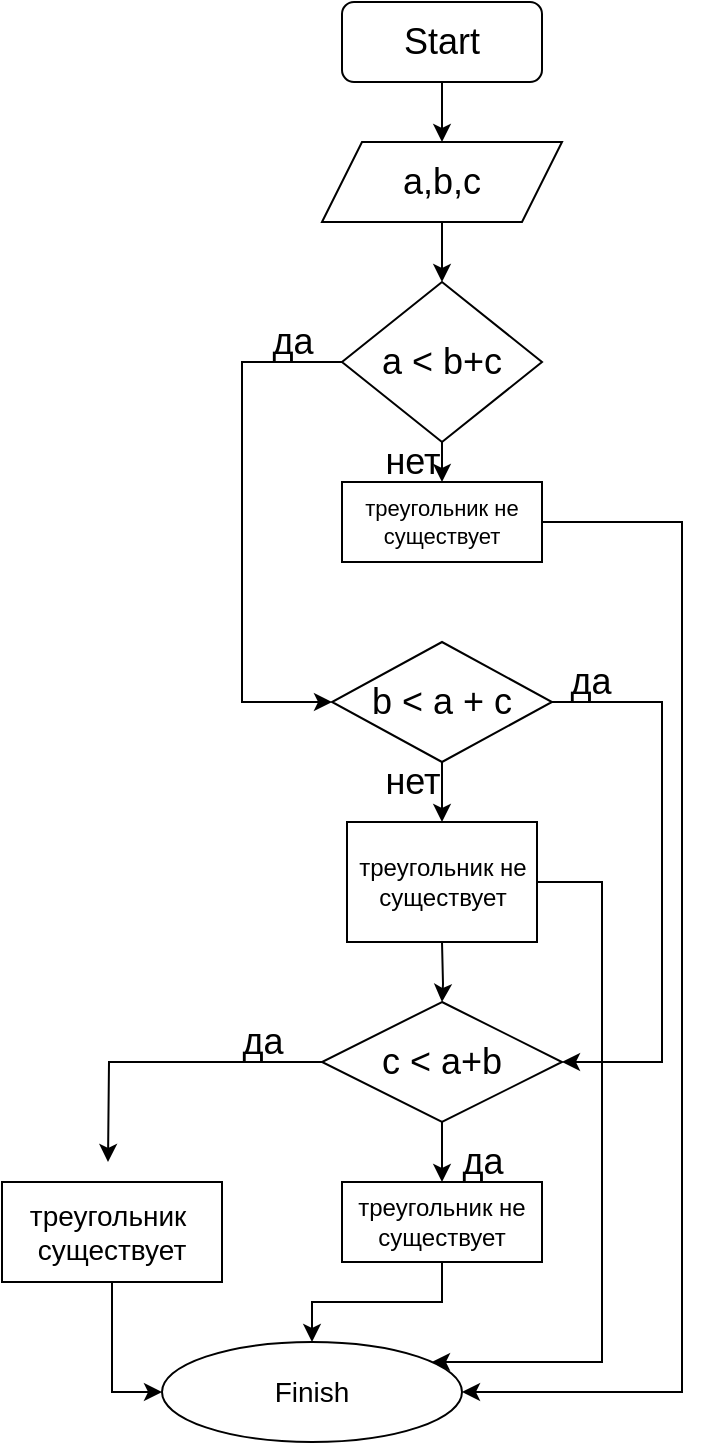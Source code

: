 <mxfile version="20.8.10" type="device"><diagram name="Страница 1" id="nM2ov03JlhF54HnJMB1o"><mxGraphModel dx="1050" dy="629" grid="1" gridSize="10" guides="1" tooltips="1" connect="1" arrows="1" fold="1" page="1" pageScale="1" pageWidth="827" pageHeight="1169" math="0" shadow="0"><root><mxCell id="0"/><mxCell id="1" parent="0"/><mxCell id="9O3yoguzlyjMCG4aL5Hl-4" value="" style="edgeStyle=orthogonalEdgeStyle;rounded=0;orthogonalLoop=1;jettySize=auto;html=1;fontSize=18;" edge="1" parent="1" source="9O3yoguzlyjMCG4aL5Hl-2" target="9O3yoguzlyjMCG4aL5Hl-3"><mxGeometry relative="1" as="geometry"/></mxCell><mxCell id="9O3yoguzlyjMCG4aL5Hl-2" value="&lt;font style=&quot;font-size: 18px;&quot;&gt;Start&lt;/font&gt;" style="rounded=1;whiteSpace=wrap;html=1;" vertex="1" parent="1"><mxGeometry x="270" y="50" width="100" height="40" as="geometry"/></mxCell><mxCell id="9O3yoguzlyjMCG4aL5Hl-6" value="" style="edgeStyle=orthogonalEdgeStyle;rounded=0;orthogonalLoop=1;jettySize=auto;html=1;fontSize=18;" edge="1" parent="1" source="9O3yoguzlyjMCG4aL5Hl-3" target="9O3yoguzlyjMCG4aL5Hl-5"><mxGeometry relative="1" as="geometry"/></mxCell><mxCell id="9O3yoguzlyjMCG4aL5Hl-3" value="a,b,c" style="shape=parallelogram;perimeter=parallelogramPerimeter;whiteSpace=wrap;html=1;fixedSize=1;fontSize=18;" vertex="1" parent="1"><mxGeometry x="260" y="120" width="120" height="40" as="geometry"/></mxCell><mxCell id="9O3yoguzlyjMCG4aL5Hl-8" value="" style="edgeStyle=orthogonalEdgeStyle;rounded=0;orthogonalLoop=1;jettySize=auto;html=1;fontSize=18;" edge="1" parent="1" source="9O3yoguzlyjMCG4aL5Hl-5"><mxGeometry relative="1" as="geometry"><mxPoint x="320" y="290" as="targetPoint"/></mxGeometry></mxCell><mxCell id="9O3yoguzlyjMCG4aL5Hl-23" style="edgeStyle=orthogonalEdgeStyle;rounded=0;orthogonalLoop=1;jettySize=auto;html=1;fontSize=18;" edge="1" parent="1" source="9O3yoguzlyjMCG4aL5Hl-5" target="9O3yoguzlyjMCG4aL5Hl-14"><mxGeometry relative="1" as="geometry"><mxPoint x="230" y="400" as="targetPoint"/><Array as="points"><mxPoint x="220" y="230"/><mxPoint x="220" y="400"/></Array></mxGeometry></mxCell><mxCell id="9O3yoguzlyjMCG4aL5Hl-5" value="a &amp;lt; b+c" style="rhombus;whiteSpace=wrap;html=1;fontSize=18;" vertex="1" parent="1"><mxGeometry x="270" y="190" width="100" height="80" as="geometry"/></mxCell><mxCell id="9O3yoguzlyjMCG4aL5Hl-42" style="edgeStyle=orthogonalEdgeStyle;rounded=0;orthogonalLoop=1;jettySize=auto;html=1;fontSize=18;entryX=1;entryY=0.5;entryDx=0;entryDy=0;" edge="1" parent="1" source="9O3yoguzlyjMCG4aL5Hl-11" target="9O3yoguzlyjMCG4aL5Hl-38"><mxGeometry relative="1" as="geometry"><mxPoint x="440" y="750" as="targetPoint"/><Array as="points"><mxPoint x="440" y="310"/><mxPoint x="440" y="745"/></Array></mxGeometry></mxCell><mxCell id="9O3yoguzlyjMCG4aL5Hl-11" value="треугольник не существует" style="rounded=0;whiteSpace=wrap;html=1;fontSize=11;" vertex="1" parent="1"><mxGeometry x="270" y="290" width="100" height="40" as="geometry"/></mxCell><mxCell id="9O3yoguzlyjMCG4aL5Hl-16" value="" style="edgeStyle=orthogonalEdgeStyle;rounded=0;orthogonalLoop=1;jettySize=auto;html=1;fontSize=18;" edge="1" parent="1" source="9O3yoguzlyjMCG4aL5Hl-14"><mxGeometry relative="1" as="geometry"><mxPoint x="320" y="460" as="targetPoint"/></mxGeometry></mxCell><mxCell id="9O3yoguzlyjMCG4aL5Hl-24" style="edgeStyle=orthogonalEdgeStyle;rounded=0;orthogonalLoop=1;jettySize=auto;html=1;fontSize=18;" edge="1" parent="1" source="9O3yoguzlyjMCG4aL5Hl-14" target="9O3yoguzlyjMCG4aL5Hl-17"><mxGeometry relative="1" as="geometry"><mxPoint x="410" y="580" as="targetPoint"/><Array as="points"><mxPoint x="430" y="400"/><mxPoint x="430" y="580"/></Array></mxGeometry></mxCell><mxCell id="9O3yoguzlyjMCG4aL5Hl-14" value="b &amp;lt; a + c" style="rhombus;whiteSpace=wrap;html=1;fontSize=18;" vertex="1" parent="1"><mxGeometry x="265" y="370" width="110" height="60" as="geometry"/></mxCell><mxCell id="9O3yoguzlyjMCG4aL5Hl-18" value="" style="edgeStyle=orthogonalEdgeStyle;rounded=0;orthogonalLoop=1;jettySize=auto;html=1;fontSize=18;" edge="1" parent="1" target="9O3yoguzlyjMCG4aL5Hl-17"><mxGeometry relative="1" as="geometry"><mxPoint x="320" y="520" as="sourcePoint"/></mxGeometry></mxCell><mxCell id="9O3yoguzlyjMCG4aL5Hl-30" value="" style="edgeStyle=orthogonalEdgeStyle;rounded=0;orthogonalLoop=1;jettySize=auto;html=1;fontSize=12;" edge="1" parent="1" source="9O3yoguzlyjMCG4aL5Hl-17"><mxGeometry relative="1" as="geometry"><mxPoint x="320" y="640" as="targetPoint"/></mxGeometry></mxCell><mxCell id="9O3yoguzlyjMCG4aL5Hl-33" value="" style="edgeStyle=orthogonalEdgeStyle;rounded=0;orthogonalLoop=1;jettySize=auto;html=1;fontSize=12;" edge="1" parent="1" source="9O3yoguzlyjMCG4aL5Hl-17"><mxGeometry relative="1" as="geometry"><mxPoint x="153" y="630" as="targetPoint"/></mxGeometry></mxCell><mxCell id="9O3yoguzlyjMCG4aL5Hl-17" value="c &amp;lt; a+b" style="rhombus;whiteSpace=wrap;html=1;fontSize=18;" vertex="1" parent="1"><mxGeometry x="260" y="550" width="120" height="60" as="geometry"/></mxCell><mxCell id="9O3yoguzlyjMCG4aL5Hl-20" value="нет" style="text;html=1;align=center;verticalAlign=middle;resizable=0;points=[];autosize=1;strokeColor=none;fillColor=none;fontSize=18;" vertex="1" parent="1"><mxGeometry x="280" y="260" width="50" height="40" as="geometry"/></mxCell><mxCell id="9O3yoguzlyjMCG4aL5Hl-22" value="да" style="text;html=1;align=center;verticalAlign=middle;resizable=0;points=[];autosize=1;strokeColor=none;fillColor=none;fontSize=18;" vertex="1" parent="1"><mxGeometry x="225" y="200" width="40" height="40" as="geometry"/></mxCell><mxCell id="9O3yoguzlyjMCG4aL5Hl-25" value="да" style="text;html=1;align=center;verticalAlign=middle;resizable=0;points=[];autosize=1;strokeColor=none;fillColor=none;fontSize=18;" vertex="1" parent="1"><mxGeometry x="374" y="370" width="40" height="40" as="geometry"/></mxCell><mxCell id="9O3yoguzlyjMCG4aL5Hl-26" value="нет" style="text;html=1;align=center;verticalAlign=middle;resizable=0;points=[];autosize=1;strokeColor=none;fillColor=none;fontSize=18;" vertex="1" parent="1"><mxGeometry x="280" y="420" width="50" height="40" as="geometry"/></mxCell><mxCell id="9O3yoguzlyjMCG4aL5Hl-43" style="edgeStyle=orthogonalEdgeStyle;rounded=0;orthogonalLoop=1;jettySize=auto;html=1;fontSize=18;" edge="1" parent="1" source="9O3yoguzlyjMCG4aL5Hl-28" target="9O3yoguzlyjMCG4aL5Hl-38"><mxGeometry relative="1" as="geometry"><mxPoint x="390" y="730" as="targetPoint"/><Array as="points"><mxPoint x="400" y="490"/><mxPoint x="400" y="730"/></Array></mxGeometry></mxCell><mxCell id="9O3yoguzlyjMCG4aL5Hl-28" value="треугольник не&lt;br&gt;существует" style="rounded=0;whiteSpace=wrap;html=1;fontSize=12;" vertex="1" parent="1"><mxGeometry x="272.5" y="460" width="95" height="60" as="geometry"/></mxCell><mxCell id="9O3yoguzlyjMCG4aL5Hl-41" style="edgeStyle=orthogonalEdgeStyle;rounded=0;orthogonalLoop=1;jettySize=auto;html=1;fontSize=18;" edge="1" parent="1" source="9O3yoguzlyjMCG4aL5Hl-31" target="9O3yoguzlyjMCG4aL5Hl-38"><mxGeometry relative="1" as="geometry"/></mxCell><mxCell id="9O3yoguzlyjMCG4aL5Hl-31" value="треугольник не&lt;br&gt;существует" style="rounded=0;whiteSpace=wrap;html=1;fontSize=12;" vertex="1" parent="1"><mxGeometry x="270" y="640" width="100" height="40" as="geometry"/></mxCell><mxCell id="9O3yoguzlyjMCG4aL5Hl-40" style="edgeStyle=orthogonalEdgeStyle;rounded=0;orthogonalLoop=1;jettySize=auto;html=1;entryX=0;entryY=0.5;entryDx=0;entryDy=0;fontSize=18;" edge="1" parent="1" source="9O3yoguzlyjMCG4aL5Hl-34" target="9O3yoguzlyjMCG4aL5Hl-38"><mxGeometry relative="1" as="geometry"/></mxCell><mxCell id="9O3yoguzlyjMCG4aL5Hl-34" value="треугольник&amp;nbsp;&lt;br&gt;существует" style="rounded=0;whiteSpace=wrap;html=1;fontSize=14;" vertex="1" parent="1"><mxGeometry x="100" y="640" width="110" height="50" as="geometry"/></mxCell><mxCell id="9O3yoguzlyjMCG4aL5Hl-35" value="&lt;span style=&quot;font-size: 18px;&quot;&gt;да&lt;/span&gt;" style="text;html=1;align=center;verticalAlign=middle;resizable=0;points=[];autosize=1;strokeColor=none;fillColor=none;fontSize=14;" vertex="1" parent="1"><mxGeometry x="210" y="550" width="40" height="40" as="geometry"/></mxCell><mxCell id="9O3yoguzlyjMCG4aL5Hl-37" value="да" style="text;html=1;align=center;verticalAlign=middle;resizable=0;points=[];autosize=1;strokeColor=none;fillColor=none;fontSize=18;" vertex="1" parent="1"><mxGeometry x="320" y="610" width="40" height="40" as="geometry"/></mxCell><mxCell id="9O3yoguzlyjMCG4aL5Hl-38" value="Finish" style="ellipse;whiteSpace=wrap;html=1;fontSize=14;rounded=0;" vertex="1" parent="1"><mxGeometry x="180" y="720" width="150" height="50" as="geometry"/></mxCell></root></mxGraphModel></diagram></mxfile>